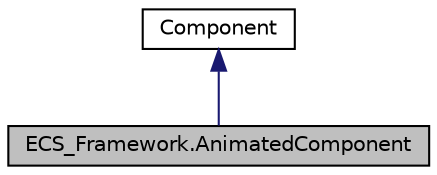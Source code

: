 digraph "ECS_Framework.AnimatedComponent"
{
 // LATEX_PDF_SIZE
  edge [fontname="Helvetica",fontsize="10",labelfontname="Helvetica",labelfontsize="10"];
  node [fontname="Helvetica",fontsize="10",shape=record];
  Node1 [label="ECS_Framework.AnimatedComponent",height=0.2,width=0.4,color="black", fillcolor="grey75", style="filled", fontcolor="black",tooltip="Component responsible for managing entity animations."];
  Node2 -> Node1 [dir="back",color="midnightblue",fontsize="10",style="solid",fontname="Helvetica"];
  Node2 [label="Component",height=0.2,width=0.4,color="black", fillcolor="white", style="filled",URL="$classECS__Framework_1_1Component.html",tooltip="The base class for all components."];
}
